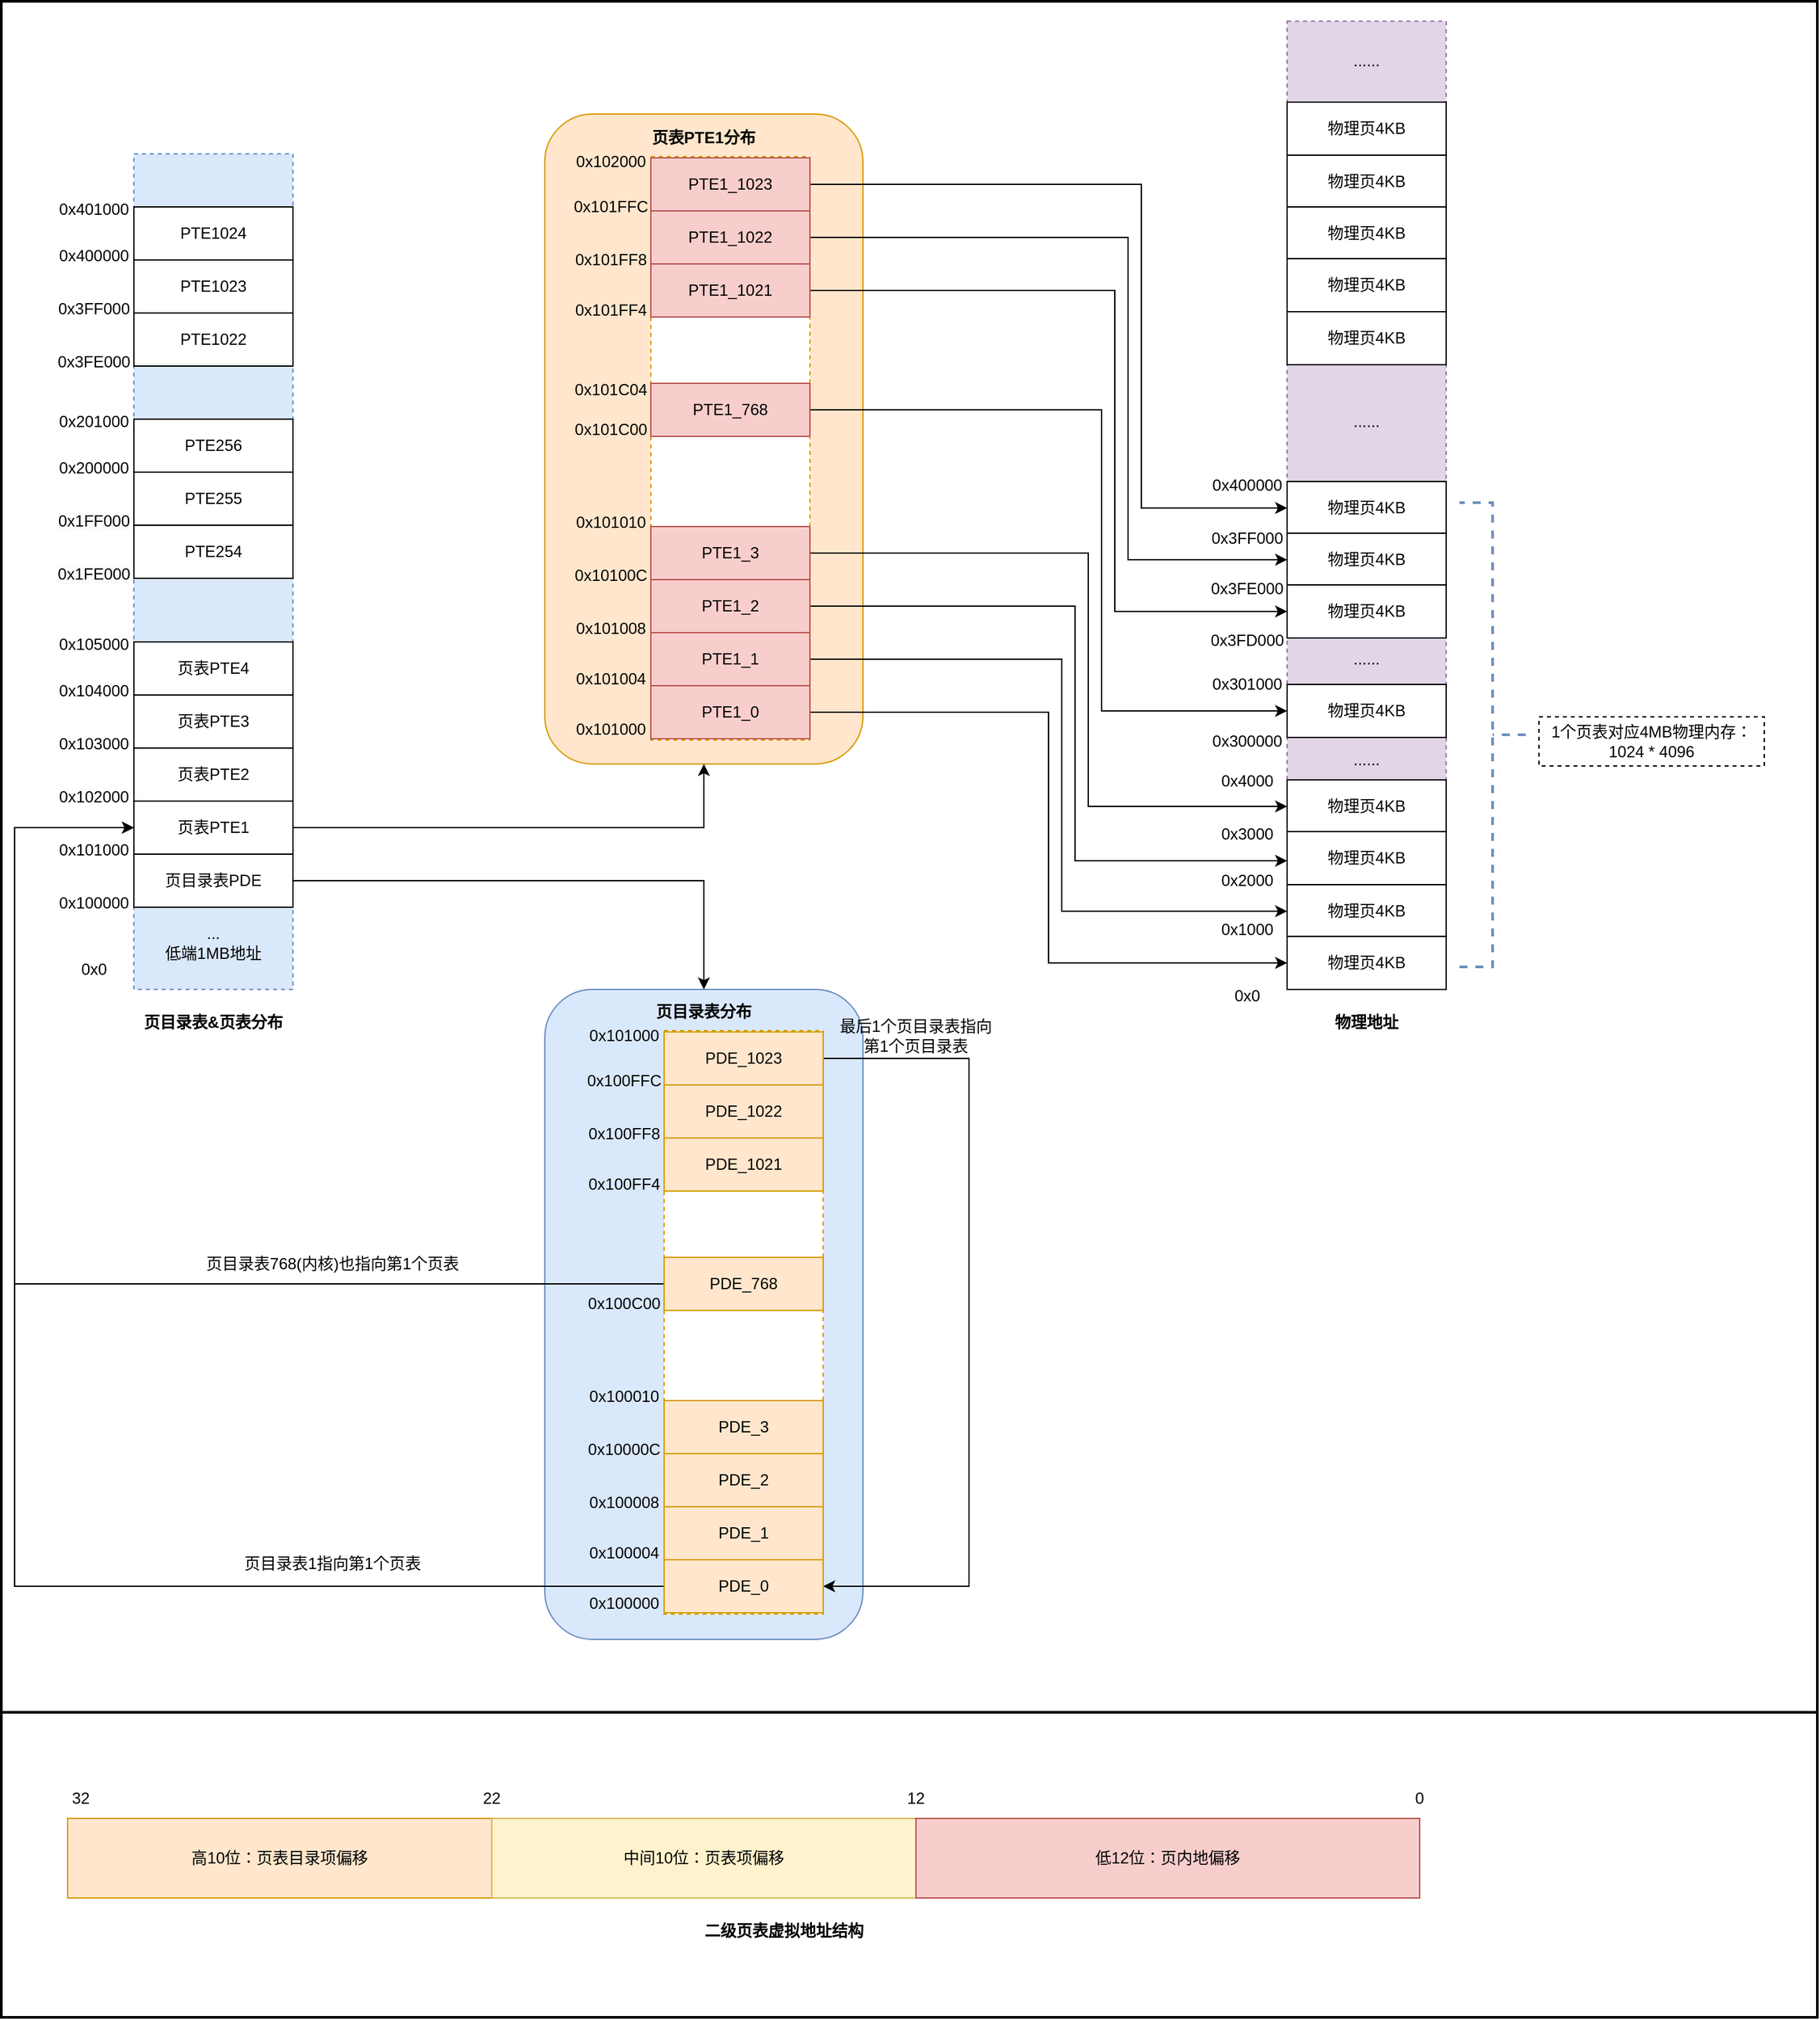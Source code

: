 <mxfile version="25.0.2" pages="2">
  <diagram name="Page-1" id="zX9tcpX-H5WC13ZyId3J">
    <mxGraphModel dx="3275" dy="1847" grid="1" gridSize="10" guides="1" tooltips="1" connect="1" arrows="1" fold="1" page="1" pageScale="1" pageWidth="850" pageHeight="1100" math="0" shadow="0">
      <root>
        <mxCell id="0" />
        <mxCell id="1" parent="0" />
        <mxCell id="wzZaUFR3dmNPErkXF3va-203" value="" style="rounded=0;whiteSpace=wrap;html=1;strokeWidth=2;" vertex="1" parent="1">
          <mxGeometry x="30" y="1300" width="1370" height="230" as="geometry" />
        </mxCell>
        <mxCell id="wzZaUFR3dmNPErkXF3va-202" value="" style="rounded=0;whiteSpace=wrap;html=1;strokeWidth=2;" vertex="1" parent="1">
          <mxGeometry x="30" y="10" width="1370" height="1290" as="geometry" />
        </mxCell>
        <mxCell id="wzZaUFR3dmNPErkXF3va-108" value="" style="rounded=1;whiteSpace=wrap;html=1;fillColor=#ffe6cc;strokeColor=#d79b00;" vertex="1" parent="1">
          <mxGeometry x="440.0" y="95" width="240" height="490" as="geometry" />
        </mxCell>
        <mxCell id="wzZaUFR3dmNPErkXF3va-106" value="" style="rounded=1;whiteSpace=wrap;html=1;fillColor=#dae8fc;strokeColor=#6c8ebf;" vertex="1" parent="1">
          <mxGeometry x="440.0" y="755" width="240" height="490" as="geometry" />
        </mxCell>
        <mxCell id="wzZaUFR3dmNPErkXF3va-78" value="" style="rounded=0;whiteSpace=wrap;html=1;dashed=1;fillColor=default;strokeColor=#d79b00;" vertex="1" parent="1">
          <mxGeometry x="530" y="786" width="120" height="440" as="geometry" />
        </mxCell>
        <mxCell id="wzZaUFR3dmNPErkXF3va-30" value="" style="rounded=0;whiteSpace=wrap;html=1;dashed=1;fillColor=#dae8fc;strokeColor=#6c8ebf;" vertex="1" parent="1">
          <mxGeometry x="130" y="125" width="120" height="630" as="geometry" />
        </mxCell>
        <mxCell id="wzZaUFR3dmNPErkXF3va-31" value="PTE1024" style="rounded=0;whiteSpace=wrap;html=1;shadow=0;" vertex="1" parent="1">
          <mxGeometry x="130" y="165" width="120" height="40" as="geometry" />
        </mxCell>
        <mxCell id="wzZaUFR3dmNPErkXF3va-33" value="PTE1023" style="rounded=0;whiteSpace=wrap;html=1;shadow=0;" vertex="1" parent="1">
          <mxGeometry x="130" y="205" width="120" height="40" as="geometry" />
        </mxCell>
        <mxCell id="wzZaUFR3dmNPErkXF3va-34" value="PTE1022" style="rounded=0;whiteSpace=wrap;html=1;shadow=0;" vertex="1" parent="1">
          <mxGeometry x="130" y="245" width="120" height="40" as="geometry" />
        </mxCell>
        <mxCell id="wzZaUFR3dmNPErkXF3va-36" value="PTE256" style="rounded=0;whiteSpace=wrap;html=1;shadow=0;" vertex="1" parent="1">
          <mxGeometry x="130" y="325" width="120" height="40" as="geometry" />
        </mxCell>
        <mxCell id="wzZaUFR3dmNPErkXF3va-37" value="PTE255" style="rounded=0;whiteSpace=wrap;html=1;shadow=0;" vertex="1" parent="1">
          <mxGeometry x="130" y="365" width="120" height="40" as="geometry" />
        </mxCell>
        <mxCell id="wzZaUFR3dmNPErkXF3va-38" value="PTE254" style="rounded=0;whiteSpace=wrap;html=1;shadow=0;" vertex="1" parent="1">
          <mxGeometry x="130" y="405" width="120" height="40" as="geometry" />
        </mxCell>
        <mxCell id="wzZaUFR3dmNPErkXF3va-39" value="页表PTE4" style="rounded=0;whiteSpace=wrap;html=1;shadow=0;" vertex="1" parent="1">
          <mxGeometry x="130" y="493" width="120" height="40" as="geometry" />
        </mxCell>
        <mxCell id="wzZaUFR3dmNPErkXF3va-40" value="页表PTE3" style="rounded=0;whiteSpace=wrap;html=1;shadow=0;" vertex="1" parent="1">
          <mxGeometry x="130" y="533" width="120" height="40" as="geometry" />
        </mxCell>
        <mxCell id="wzZaUFR3dmNPErkXF3va-41" value="页表PTE2" style="rounded=0;whiteSpace=wrap;html=1;shadow=0;" vertex="1" parent="1">
          <mxGeometry x="130" y="573" width="120" height="40" as="geometry" />
        </mxCell>
        <mxCell id="wzZaUFR3dmNPErkXF3va-110" style="edgeStyle=orthogonalEdgeStyle;rounded=0;orthogonalLoop=1;jettySize=auto;html=1;exitX=1;exitY=0.5;exitDx=0;exitDy=0;entryX=0.5;entryY=1;entryDx=0;entryDy=0;" edge="1" parent="1" source="wzZaUFR3dmNPErkXF3va-42" target="wzZaUFR3dmNPErkXF3va-108">
          <mxGeometry relative="1" as="geometry" />
        </mxCell>
        <mxCell id="wzZaUFR3dmNPErkXF3va-42" value="页表PTE1" style="rounded=0;whiteSpace=wrap;html=1;shadow=0;" vertex="1" parent="1">
          <mxGeometry x="130" y="613" width="120" height="40" as="geometry" />
        </mxCell>
        <mxCell id="wzZaUFR3dmNPErkXF3va-81" style="edgeStyle=orthogonalEdgeStyle;rounded=0;orthogonalLoop=1;jettySize=auto;html=1;exitX=1;exitY=0.5;exitDx=0;exitDy=0;" edge="1" parent="1" source="wzZaUFR3dmNPErkXF3va-43" target="wzZaUFR3dmNPErkXF3va-106">
          <mxGeometry relative="1" as="geometry" />
        </mxCell>
        <mxCell id="wzZaUFR3dmNPErkXF3va-43" value="页目录表PDE" style="rounded=0;whiteSpace=wrap;html=1;shadow=0;" vertex="1" parent="1">
          <mxGeometry x="130" y="653" width="120" height="40" as="geometry" />
        </mxCell>
        <mxCell id="wzZaUFR3dmNPErkXF3va-44" value="0x401000" style="text;html=1;align=center;verticalAlign=middle;whiteSpace=wrap;rounded=0;" vertex="1" parent="1">
          <mxGeometry x="70" y="152" width="60" height="30" as="geometry" />
        </mxCell>
        <mxCell id="wzZaUFR3dmNPErkXF3va-45" value="0x400000" style="text;html=1;align=center;verticalAlign=middle;whiteSpace=wrap;rounded=0;" vertex="1" parent="1">
          <mxGeometry x="70" y="187" width="60" height="30" as="geometry" />
        </mxCell>
        <mxCell id="wzZaUFR3dmNPErkXF3va-46" value="0x3FF000" style="text;html=1;align=center;verticalAlign=middle;whiteSpace=wrap;rounded=0;" vertex="1" parent="1">
          <mxGeometry x="70" y="227" width="60" height="30" as="geometry" />
        </mxCell>
        <mxCell id="wzZaUFR3dmNPErkXF3va-47" value="0x3FE000" style="text;html=1;align=center;verticalAlign=middle;whiteSpace=wrap;rounded=0;" vertex="1" parent="1">
          <mxGeometry x="70" y="267" width="60" height="30" as="geometry" />
        </mxCell>
        <mxCell id="wzZaUFR3dmNPErkXF3va-48" value="0x201000" style="text;html=1;align=center;verticalAlign=middle;whiteSpace=wrap;rounded=0;" vertex="1" parent="1">
          <mxGeometry x="70" y="312" width="60" height="30" as="geometry" />
        </mxCell>
        <mxCell id="wzZaUFR3dmNPErkXF3va-49" value="0x200000" style="text;html=1;align=center;verticalAlign=middle;whiteSpace=wrap;rounded=0;" vertex="1" parent="1">
          <mxGeometry x="70" y="347" width="60" height="30" as="geometry" />
        </mxCell>
        <mxCell id="wzZaUFR3dmNPErkXF3va-50" value="&lt;span style=&quot;color: rgb(0, 0, 0); font-family: Helvetica; font-size: 12px; font-style: normal; font-variant-ligatures: normal; font-variant-caps: normal; font-weight: 400; letter-spacing: normal; orphans: 2; text-align: center; text-indent: 0px; text-transform: none; widows: 2; word-spacing: 0px; -webkit-text-stroke-width: 0px; white-space: normal; background-color: rgb(251, 251, 251); text-decoration-thickness: initial; text-decoration-style: initial; text-decoration-color: initial; display: inline !important; float: none;&quot;&gt;0x1FF000&lt;/span&gt;" style="text;html=1;align=center;verticalAlign=middle;whiteSpace=wrap;rounded=0;" vertex="1" parent="1">
          <mxGeometry x="70" y="387" width="60" height="30" as="geometry" />
        </mxCell>
        <mxCell id="wzZaUFR3dmNPErkXF3va-52" value="0x101000" style="text;html=1;align=center;verticalAlign=middle;whiteSpace=wrap;rounded=0;" vertex="1" parent="1">
          <mxGeometry x="70" y="635" width="60" height="30" as="geometry" />
        </mxCell>
        <mxCell id="wzZaUFR3dmNPErkXF3va-54" value="0x104000" style="text;html=1;align=center;verticalAlign=middle;whiteSpace=wrap;rounded=0;" vertex="1" parent="1">
          <mxGeometry x="70" y="515" width="60" height="30" as="geometry" />
        </mxCell>
        <mxCell id="wzZaUFR3dmNPErkXF3va-55" value="0x103000" style="text;html=1;align=center;verticalAlign=middle;whiteSpace=wrap;rounded=0;" vertex="1" parent="1">
          <mxGeometry x="70" y="555" width="60" height="30" as="geometry" />
        </mxCell>
        <mxCell id="wzZaUFR3dmNPErkXF3va-56" value="0x102000" style="text;html=1;align=center;verticalAlign=middle;whiteSpace=wrap;rounded=0;" vertex="1" parent="1">
          <mxGeometry x="70" y="595" width="60" height="30" as="geometry" />
        </mxCell>
        <mxCell id="wzZaUFR3dmNPErkXF3va-57" value="0x100000" style="text;html=1;align=center;verticalAlign=middle;whiteSpace=wrap;rounded=0;" vertex="1" parent="1">
          <mxGeometry x="70" y="675" width="60" height="30" as="geometry" />
        </mxCell>
        <mxCell id="wzZaUFR3dmNPErkXF3va-58" value="&lt;div&gt;...&lt;/div&gt;低端1MB地址" style="text;html=1;align=center;verticalAlign=middle;whiteSpace=wrap;rounded=0;" vertex="1" parent="1">
          <mxGeometry x="140" y="705" width="100" height="30" as="geometry" />
        </mxCell>
        <mxCell id="wzZaUFR3dmNPErkXF3va-59" value="0x0" style="text;html=1;align=center;verticalAlign=middle;whiteSpace=wrap;rounded=0;" vertex="1" parent="1">
          <mxGeometry x="70" y="725" width="60" height="30" as="geometry" />
        </mxCell>
        <mxCell id="wzZaUFR3dmNPErkXF3va-61" value="PDE_1022" style="rounded=0;whiteSpace=wrap;html=1;shadow=0;fillColor=#ffe6cc;strokeColor=#d79b00;" vertex="1" parent="1">
          <mxGeometry x="530" y="827" width="120" height="40" as="geometry" />
        </mxCell>
        <mxCell id="wzZaUFR3dmNPErkXF3va-187" style="edgeStyle=orthogonalEdgeStyle;rounded=0;orthogonalLoop=1;jettySize=auto;html=1;entryX=1;entryY=0.5;entryDx=0;entryDy=0;" edge="1" parent="1" source="wzZaUFR3dmNPErkXF3va-62" target="wzZaUFR3dmNPErkXF3va-68">
          <mxGeometry relative="1" as="geometry">
            <Array as="points">
              <mxPoint x="760" y="807" />
              <mxPoint x="760" y="1205" />
            </Array>
          </mxGeometry>
        </mxCell>
        <mxCell id="wzZaUFR3dmNPErkXF3va-62" value="PDE_1023" style="rounded=0;whiteSpace=wrap;html=1;shadow=0;fillColor=#ffe6cc;strokeColor=#d79b00;" vertex="1" parent="1">
          <mxGeometry x="530" y="787" width="120" height="40" as="geometry" />
        </mxCell>
        <mxCell id="wzZaUFR3dmNPErkXF3va-63" value="PDE_1021" style="rounded=0;whiteSpace=wrap;html=1;shadow=0;fillColor=#ffe6cc;strokeColor=#d79b00;" vertex="1" parent="1">
          <mxGeometry x="530" y="867" width="120" height="40" as="geometry" />
        </mxCell>
        <mxCell id="wzZaUFR3dmNPErkXF3va-173" style="edgeStyle=orthogonalEdgeStyle;rounded=0;orthogonalLoop=1;jettySize=auto;html=1;entryX=0;entryY=0.5;entryDx=0;entryDy=0;" edge="1" parent="1" source="wzZaUFR3dmNPErkXF3va-64" target="wzZaUFR3dmNPErkXF3va-42">
          <mxGeometry relative="1" as="geometry">
            <mxPoint x="-10" y="635" as="targetPoint" />
            <Array as="points">
              <mxPoint x="40" y="977" />
              <mxPoint x="40" y="633" />
            </Array>
          </mxGeometry>
        </mxCell>
        <mxCell id="wzZaUFR3dmNPErkXF3va-64" value="PDE_768" style="rounded=0;whiteSpace=wrap;html=1;shadow=0;fillColor=#ffe6cc;strokeColor=#d79b00;" vertex="1" parent="1">
          <mxGeometry x="530" y="957" width="120" height="40" as="geometry" />
        </mxCell>
        <mxCell id="wzZaUFR3dmNPErkXF3va-65" value="PDE_3" style="rounded=0;whiteSpace=wrap;html=1;shadow=0;fillColor=#ffe6cc;strokeColor=#d79b00;" vertex="1" parent="1">
          <mxGeometry x="530" y="1065" width="120" height="40" as="geometry" />
        </mxCell>
        <mxCell id="wzZaUFR3dmNPErkXF3va-66" value="PDE_2" style="rounded=0;whiteSpace=wrap;html=1;shadow=0;fillColor=#ffe6cc;strokeColor=#d79b00;" vertex="1" parent="1">
          <mxGeometry x="530" y="1105" width="120" height="40" as="geometry" />
        </mxCell>
        <mxCell id="wzZaUFR3dmNPErkXF3va-67" value="PDE_1" style="rounded=0;whiteSpace=wrap;html=1;shadow=0;fillColor=#ffe6cc;strokeColor=#d79b00;" vertex="1" parent="1">
          <mxGeometry x="530" y="1145" width="120" height="40" as="geometry" />
        </mxCell>
        <mxCell id="wzZaUFR3dmNPErkXF3va-169" style="edgeStyle=orthogonalEdgeStyle;rounded=0;orthogonalLoop=1;jettySize=auto;html=1;entryX=0;entryY=0.5;entryDx=0;entryDy=0;" edge="1" parent="1" source="wzZaUFR3dmNPErkXF3va-68" target="wzZaUFR3dmNPErkXF3va-42">
          <mxGeometry relative="1" as="geometry">
            <Array as="points">
              <mxPoint x="40" y="1205" />
              <mxPoint x="40" y="633" />
            </Array>
          </mxGeometry>
        </mxCell>
        <mxCell id="wzZaUFR3dmNPErkXF3va-68" value="PDE_0" style="rounded=0;whiteSpace=wrap;html=1;shadow=0;fillColor=#ffe6cc;strokeColor=#d79b00;" vertex="1" parent="1">
          <mxGeometry x="530" y="1185" width="120" height="40" as="geometry" />
        </mxCell>
        <mxCell id="wzZaUFR3dmNPErkXF3va-69" value="0x100FF8" style="text;html=1;align=center;verticalAlign=middle;whiteSpace=wrap;rounded=0;" vertex="1" parent="1">
          <mxGeometry x="470.0" y="849" width="60" height="30" as="geometry" />
        </mxCell>
        <mxCell id="wzZaUFR3dmNPErkXF3va-70" value="0x100FF4" style="text;html=1;align=center;verticalAlign=middle;whiteSpace=wrap;rounded=0;" vertex="1" parent="1">
          <mxGeometry x="470.0" y="887" width="60" height="30" as="geometry" />
        </mxCell>
        <mxCell id="wzZaUFR3dmNPErkXF3va-71" value="0x100010" style="text;html=1;align=center;verticalAlign=middle;whiteSpace=wrap;rounded=0;" vertex="1" parent="1">
          <mxGeometry x="470.0" y="1047" width="60" height="30" as="geometry" />
        </mxCell>
        <mxCell id="wzZaUFR3dmNPErkXF3va-72" value="0x10000C" style="text;html=1;align=center;verticalAlign=middle;whiteSpace=wrap;rounded=0;" vertex="1" parent="1">
          <mxGeometry x="470.0" y="1087" width="60" height="30" as="geometry" />
        </mxCell>
        <mxCell id="wzZaUFR3dmNPErkXF3va-73" value="0x100008" style="text;html=1;align=center;verticalAlign=middle;whiteSpace=wrap;rounded=0;" vertex="1" parent="1">
          <mxGeometry x="470.0" y="1127" width="60" height="30" as="geometry" />
        </mxCell>
        <mxCell id="wzZaUFR3dmNPErkXF3va-74" value="0x100004" style="text;html=1;align=center;verticalAlign=middle;whiteSpace=wrap;rounded=0;" vertex="1" parent="1">
          <mxGeometry x="470.0" y="1165" width="60" height="30" as="geometry" />
        </mxCell>
        <mxCell id="wzZaUFR3dmNPErkXF3va-75" value="0x100000" style="text;html=1;align=center;verticalAlign=middle;whiteSpace=wrap;rounded=0;" vertex="1" parent="1">
          <mxGeometry x="470.0" y="1203" width="60" height="30" as="geometry" />
        </mxCell>
        <mxCell id="wzZaUFR3dmNPErkXF3va-76" value="0x100FFC" style="text;html=1;align=center;verticalAlign=middle;whiteSpace=wrap;rounded=0;" vertex="1" parent="1">
          <mxGeometry x="470.0" y="809" width="60" height="30" as="geometry" />
        </mxCell>
        <mxCell id="wzZaUFR3dmNPErkXF3va-79" value="0x100C00" style="text;html=1;align=center;verticalAlign=middle;whiteSpace=wrap;rounded=0;" vertex="1" parent="1">
          <mxGeometry x="470.0" y="977" width="60" height="30" as="geometry" />
        </mxCell>
        <mxCell id="wzZaUFR3dmNPErkXF3va-80" value="0x101000" style="text;html=1;align=center;verticalAlign=middle;whiteSpace=wrap;rounded=0;" vertex="1" parent="1">
          <mxGeometry x="470.0" y="775" width="60" height="30" as="geometry" />
        </mxCell>
        <mxCell id="wzZaUFR3dmNPErkXF3va-82" value="0x105000" style="text;html=1;align=center;verticalAlign=middle;whiteSpace=wrap;rounded=0;" vertex="1" parent="1">
          <mxGeometry x="70" y="480" width="60" height="30" as="geometry" />
        </mxCell>
        <mxCell id="wzZaUFR3dmNPErkXF3va-84" value="&lt;span style=&quot;color: rgb(0, 0, 0); font-family: Helvetica; font-size: 12px; font-style: normal; font-variant-ligatures: normal; font-variant-caps: normal; font-weight: 400; letter-spacing: normal; orphans: 2; text-align: center; text-indent: 0px; text-transform: none; widows: 2; word-spacing: 0px; -webkit-text-stroke-width: 0px; white-space: normal; background-color: rgb(251, 251, 251); text-decoration-thickness: initial; text-decoration-style: initial; text-decoration-color: initial; display: inline !important; float: none;&quot;&gt;0x1FE000&lt;/span&gt;" style="text;html=1;align=center;verticalAlign=middle;whiteSpace=wrap;rounded=0;" vertex="1" parent="1">
          <mxGeometry x="70" y="427" width="60" height="30" as="geometry" />
        </mxCell>
        <mxCell id="wzZaUFR3dmNPErkXF3va-85" value="&lt;b&gt;页目录表&amp;amp;页表分布&lt;/b&gt;" style="text;html=1;align=center;verticalAlign=middle;whiteSpace=wrap;rounded=0;" vertex="1" parent="1">
          <mxGeometry x="135" y="765" width="110" height="30" as="geometry" />
        </mxCell>
        <mxCell id="wzZaUFR3dmNPErkXF3va-86" value="" style="rounded=0;whiteSpace=wrap;html=1;dashed=1;fillColor=default;strokeColor=#d79b00;" vertex="1" parent="1">
          <mxGeometry x="520" y="127" width="120" height="440" as="geometry" />
        </mxCell>
        <mxCell id="wzZaUFR3dmNPErkXF3va-183" style="edgeStyle=orthogonalEdgeStyle;rounded=0;orthogonalLoop=1;jettySize=auto;html=1;entryX=0;entryY=0.5;entryDx=0;entryDy=0;" edge="1" parent="1" source="wzZaUFR3dmNPErkXF3va-87" target="wzZaUFR3dmNPErkXF3va-147">
          <mxGeometry relative="1" as="geometry">
            <Array as="points">
              <mxPoint x="880" y="188" />
              <mxPoint x="880" y="431" />
            </Array>
          </mxGeometry>
        </mxCell>
        <mxCell id="wzZaUFR3dmNPErkXF3va-87" value="PTE1_1022" style="rounded=0;whiteSpace=wrap;html=1;shadow=0;fillColor=#f8cecc;strokeColor=#b85450;" vertex="1" parent="1">
          <mxGeometry x="520" y="168" width="120" height="40" as="geometry" />
        </mxCell>
        <mxCell id="wzZaUFR3dmNPErkXF3va-184" style="edgeStyle=orthogonalEdgeStyle;rounded=0;orthogonalLoop=1;jettySize=auto;html=1;entryX=0;entryY=0.5;entryDx=0;entryDy=0;" edge="1" parent="1" source="wzZaUFR3dmNPErkXF3va-88" target="wzZaUFR3dmNPErkXF3va-146">
          <mxGeometry relative="1" as="geometry">
            <Array as="points">
              <mxPoint x="890" y="148" />
              <mxPoint x="890" y="392" />
            </Array>
          </mxGeometry>
        </mxCell>
        <mxCell id="wzZaUFR3dmNPErkXF3va-88" value="PTE1_1023" style="rounded=0;whiteSpace=wrap;html=1;shadow=0;fillColor=#f8cecc;strokeColor=#b85450;" vertex="1" parent="1">
          <mxGeometry x="520" y="128" width="120" height="40" as="geometry" />
        </mxCell>
        <mxCell id="wzZaUFR3dmNPErkXF3va-182" style="edgeStyle=orthogonalEdgeStyle;rounded=0;orthogonalLoop=1;jettySize=auto;html=1;entryX=0;entryY=0.5;entryDx=0;entryDy=0;" edge="1" parent="1" source="wzZaUFR3dmNPErkXF3va-89" target="wzZaUFR3dmNPErkXF3va-148">
          <mxGeometry relative="1" as="geometry">
            <Array as="points">
              <mxPoint x="870" y="228" />
              <mxPoint x="870" y="470" />
            </Array>
          </mxGeometry>
        </mxCell>
        <mxCell id="wzZaUFR3dmNPErkXF3va-89" value="PTE1_1021" style="rounded=0;whiteSpace=wrap;html=1;shadow=0;fillColor=#f8cecc;strokeColor=#b85450;" vertex="1" parent="1">
          <mxGeometry x="520" y="208" width="120" height="40" as="geometry" />
        </mxCell>
        <mxCell id="wzZaUFR3dmNPErkXF3va-176" style="edgeStyle=orthogonalEdgeStyle;rounded=0;orthogonalLoop=1;jettySize=auto;html=1;entryX=0;entryY=0.5;entryDx=0;entryDy=0;" edge="1" parent="1" source="wzZaUFR3dmNPErkXF3va-90" target="wzZaUFR3dmNPErkXF3va-149">
          <mxGeometry relative="1" as="geometry">
            <Array as="points">
              <mxPoint x="860" y="318" />
              <mxPoint x="860" y="545" />
            </Array>
          </mxGeometry>
        </mxCell>
        <mxCell id="wzZaUFR3dmNPErkXF3va-90" value="PTE1_768" style="rounded=0;whiteSpace=wrap;html=1;shadow=0;fillColor=#f8cecc;strokeColor=#b85450;" vertex="1" parent="1">
          <mxGeometry x="520" y="298" width="120" height="40" as="geometry" />
        </mxCell>
        <mxCell id="wzZaUFR3dmNPErkXF3va-168" style="edgeStyle=orthogonalEdgeStyle;rounded=0;orthogonalLoop=1;jettySize=auto;html=1;entryX=0;entryY=0.5;entryDx=0;entryDy=0;" edge="1" parent="1" source="wzZaUFR3dmNPErkXF3va-91" target="wzZaUFR3dmNPErkXF3va-150">
          <mxGeometry relative="1" as="geometry">
            <Array as="points">
              <mxPoint x="850" y="426" />
              <mxPoint x="850" y="617" />
            </Array>
          </mxGeometry>
        </mxCell>
        <mxCell id="wzZaUFR3dmNPErkXF3va-91" value="PTE1_3" style="rounded=0;whiteSpace=wrap;html=1;shadow=0;fillColor=#f8cecc;strokeColor=#b85450;" vertex="1" parent="1">
          <mxGeometry x="520" y="406" width="120" height="40" as="geometry" />
        </mxCell>
        <mxCell id="wzZaUFR3dmNPErkXF3va-166" style="edgeStyle=orthogonalEdgeStyle;rounded=0;orthogonalLoop=1;jettySize=auto;html=1;exitX=1;exitY=0.5;exitDx=0;exitDy=0;entryX=1;entryY=0;entryDx=0;entryDy=0;" edge="1" parent="1" source="wzZaUFR3dmNPErkXF3va-92" target="wzZaUFR3dmNPErkXF3va-155">
          <mxGeometry relative="1" as="geometry">
            <Array as="points">
              <mxPoint x="840" y="466" />
              <mxPoint x="840" y="658" />
            </Array>
          </mxGeometry>
        </mxCell>
        <mxCell id="wzZaUFR3dmNPErkXF3va-92" value="PTE1_2" style="rounded=0;whiteSpace=wrap;html=1;shadow=0;fillColor=#f8cecc;strokeColor=#b85450;" vertex="1" parent="1">
          <mxGeometry x="520" y="446" width="120" height="40" as="geometry" />
        </mxCell>
        <mxCell id="wzZaUFR3dmNPErkXF3va-165" style="edgeStyle=orthogonalEdgeStyle;rounded=0;orthogonalLoop=1;jettySize=auto;html=1;exitX=1;exitY=0.5;exitDx=0;exitDy=0;entryX=0;entryY=0.5;entryDx=0;entryDy=0;" edge="1" parent="1" source="wzZaUFR3dmNPErkXF3va-93" target="wzZaUFR3dmNPErkXF3va-152">
          <mxGeometry relative="1" as="geometry">
            <Array as="points">
              <mxPoint x="830" y="506" />
              <mxPoint x="830" y="696" />
            </Array>
          </mxGeometry>
        </mxCell>
        <mxCell id="wzZaUFR3dmNPErkXF3va-93" value="PTE1_1" style="rounded=0;whiteSpace=wrap;html=1;shadow=0;fillColor=#f8cecc;strokeColor=#b85450;" vertex="1" parent="1">
          <mxGeometry x="520" y="486" width="120" height="40" as="geometry" />
        </mxCell>
        <mxCell id="wzZaUFR3dmNPErkXF3va-164" style="edgeStyle=orthogonalEdgeStyle;rounded=0;orthogonalLoop=1;jettySize=auto;html=1;entryX=0;entryY=0.5;entryDx=0;entryDy=0;" edge="1" parent="1" source="wzZaUFR3dmNPErkXF3va-94" target="wzZaUFR3dmNPErkXF3va-153">
          <mxGeometry relative="1" as="geometry" />
        </mxCell>
        <mxCell id="wzZaUFR3dmNPErkXF3va-94" value="PTE1_0" style="rounded=0;whiteSpace=wrap;html=1;shadow=0;fillColor=#f8cecc;strokeColor=#b85450;" vertex="1" parent="1">
          <mxGeometry x="520" y="526" width="120" height="40" as="geometry" />
        </mxCell>
        <mxCell id="wzZaUFR3dmNPErkXF3va-95" value="0x101FF8" style="text;html=1;align=center;verticalAlign=middle;whiteSpace=wrap;rounded=0;" vertex="1" parent="1">
          <mxGeometry x="460.0" y="190" width="60" height="30" as="geometry" />
        </mxCell>
        <mxCell id="wzZaUFR3dmNPErkXF3va-96" value="0x101FF4" style="text;html=1;align=center;verticalAlign=middle;whiteSpace=wrap;rounded=0;" vertex="1" parent="1">
          <mxGeometry x="460.0" y="228" width="60" height="30" as="geometry" />
        </mxCell>
        <mxCell id="wzZaUFR3dmNPErkXF3va-97" value="0x101010" style="text;html=1;align=center;verticalAlign=middle;whiteSpace=wrap;rounded=0;" vertex="1" parent="1">
          <mxGeometry x="460.0" y="388" width="60" height="30" as="geometry" />
        </mxCell>
        <mxCell id="wzZaUFR3dmNPErkXF3va-98" value="0x10100C" style="text;html=1;align=center;verticalAlign=middle;whiteSpace=wrap;rounded=0;" vertex="1" parent="1">
          <mxGeometry x="460.0" y="428" width="60" height="30" as="geometry" />
        </mxCell>
        <mxCell id="wzZaUFR3dmNPErkXF3va-99" value="0x101008" style="text;html=1;align=center;verticalAlign=middle;whiteSpace=wrap;rounded=0;" vertex="1" parent="1">
          <mxGeometry x="460.0" y="468" width="60" height="30" as="geometry" />
        </mxCell>
        <mxCell id="wzZaUFR3dmNPErkXF3va-100" value="0x101004" style="text;html=1;align=center;verticalAlign=middle;whiteSpace=wrap;rounded=0;" vertex="1" parent="1">
          <mxGeometry x="460.0" y="506" width="60" height="30" as="geometry" />
        </mxCell>
        <mxCell id="wzZaUFR3dmNPErkXF3va-101" value="0x101000" style="text;html=1;align=center;verticalAlign=middle;whiteSpace=wrap;rounded=0;" vertex="1" parent="1">
          <mxGeometry x="460.0" y="544" width="60" height="30" as="geometry" />
        </mxCell>
        <mxCell id="wzZaUFR3dmNPErkXF3va-102" value="0x101FFC" style="text;html=1;align=center;verticalAlign=middle;whiteSpace=wrap;rounded=0;" vertex="1" parent="1">
          <mxGeometry x="460.0" y="150" width="60" height="30" as="geometry" />
        </mxCell>
        <mxCell id="wzZaUFR3dmNPErkXF3va-103" value="0x101C00" style="text;html=1;align=center;verticalAlign=middle;whiteSpace=wrap;rounded=0;" vertex="1" parent="1">
          <mxGeometry x="460.0" y="318" width="60" height="30" as="geometry" />
        </mxCell>
        <mxCell id="wzZaUFR3dmNPErkXF3va-104" value="0x102000" style="text;html=1;align=center;verticalAlign=middle;whiteSpace=wrap;rounded=0;" vertex="1" parent="1">
          <mxGeometry x="460.0" y="116" width="60" height="30" as="geometry" />
        </mxCell>
        <mxCell id="wzZaUFR3dmNPErkXF3va-107" value="&lt;b&gt;页目录表分布&lt;/b&gt;" style="text;html=1;align=center;verticalAlign=middle;whiteSpace=wrap;rounded=0;" vertex="1" parent="1">
          <mxGeometry x="510.0" y="757" width="100" height="30" as="geometry" />
        </mxCell>
        <mxCell id="wzZaUFR3dmNPErkXF3va-109" value="&lt;b&gt;页表PTE1分布&lt;/b&gt;" style="text;html=1;align=center;verticalAlign=middle;whiteSpace=wrap;rounded=0;" vertex="1" parent="1">
          <mxGeometry x="510.0" y="98" width="100" height="30" as="geometry" />
        </mxCell>
        <mxCell id="wzZaUFR3dmNPErkXF3va-111" value="" style="rounded=0;whiteSpace=wrap;html=1;dashed=1;fillColor=#e1d5e7;strokeColor=#9673a6;" vertex="1" parent="1">
          <mxGeometry x="1000" y="25" width="120" height="730" as="geometry" />
        </mxCell>
        <mxCell id="wzZaUFR3dmNPErkXF3va-122" value="物理页4KB" style="rounded=0;whiteSpace=wrap;html=1;shadow=0;" vertex="1" parent="1">
          <mxGeometry x="1000" y="86" width="120" height="40" as="geometry" />
        </mxCell>
        <mxCell id="wzZaUFR3dmNPErkXF3va-136" value="0x0" style="text;html=1;align=center;verticalAlign=middle;whiteSpace=wrap;rounded=0;" vertex="1" parent="1">
          <mxGeometry x="940" y="745" width="60" height="30" as="geometry" />
        </mxCell>
        <mxCell id="wzZaUFR3dmNPErkXF3va-139" value="&lt;b&gt;物理地址&lt;/b&gt;" style="text;html=1;align=center;verticalAlign=middle;whiteSpace=wrap;rounded=0;" vertex="1" parent="1">
          <mxGeometry x="1005" y="765" width="110" height="30" as="geometry" />
        </mxCell>
        <mxCell id="wzZaUFR3dmNPErkXF3va-141" value="物理页4KB" style="rounded=0;whiteSpace=wrap;html=1;shadow=0;" vertex="1" parent="1">
          <mxGeometry x="1000" y="126" width="120" height="40" as="geometry" />
        </mxCell>
        <mxCell id="wzZaUFR3dmNPErkXF3va-142" value="物理页4KB" style="rounded=0;whiteSpace=wrap;html=1;shadow=0;" vertex="1" parent="1">
          <mxGeometry x="1000" y="165" width="120" height="40" as="geometry" />
        </mxCell>
        <mxCell id="wzZaUFR3dmNPErkXF3va-143" value="物理页4KB" style="rounded=0;whiteSpace=wrap;html=1;shadow=0;" vertex="1" parent="1">
          <mxGeometry x="1000" y="204" width="120" height="40" as="geometry" />
        </mxCell>
        <mxCell id="wzZaUFR3dmNPErkXF3va-144" value="物理页4KB" style="rounded=0;whiteSpace=wrap;html=1;shadow=0;" vertex="1" parent="1">
          <mxGeometry x="1000" y="244" width="120" height="40" as="geometry" />
        </mxCell>
        <mxCell id="wzZaUFR3dmNPErkXF3va-146" value="物理页4KB" style="rounded=0;whiteSpace=wrap;html=1;shadow=0;" vertex="1" parent="1">
          <mxGeometry x="1000" y="372" width="120" height="40" as="geometry" />
        </mxCell>
        <mxCell id="wzZaUFR3dmNPErkXF3va-147" value="物理页4KB" style="rounded=0;whiteSpace=wrap;html=1;shadow=0;" vertex="1" parent="1">
          <mxGeometry x="1000" y="411" width="120" height="40" as="geometry" />
        </mxCell>
        <mxCell id="wzZaUFR3dmNPErkXF3va-148" value="物理页4KB" style="rounded=0;whiteSpace=wrap;html=1;shadow=0;" vertex="1" parent="1">
          <mxGeometry x="1000" y="450" width="120" height="40" as="geometry" />
        </mxCell>
        <mxCell id="wzZaUFR3dmNPErkXF3va-149" value="物理页4KB" style="rounded=0;whiteSpace=wrap;html=1;shadow=0;" vertex="1" parent="1">
          <mxGeometry x="1000" y="525" width="120" height="40" as="geometry" />
        </mxCell>
        <mxCell id="wzZaUFR3dmNPErkXF3va-150" value="物理页4KB" style="rounded=0;whiteSpace=wrap;html=1;shadow=0;" vertex="1" parent="1">
          <mxGeometry x="1000" y="597" width="120" height="40" as="geometry" />
        </mxCell>
        <mxCell id="wzZaUFR3dmNPErkXF3va-151" value="物理页4KB" style="rounded=0;whiteSpace=wrap;html=1;shadow=0;" vertex="1" parent="1">
          <mxGeometry x="1000" y="636" width="120" height="40" as="geometry" />
        </mxCell>
        <mxCell id="wzZaUFR3dmNPErkXF3va-152" value="物理页4KB" style="rounded=0;whiteSpace=wrap;html=1;shadow=0;" vertex="1" parent="1">
          <mxGeometry x="1000" y="676" width="120" height="40" as="geometry" />
        </mxCell>
        <mxCell id="wzZaUFR3dmNPErkXF3va-153" value="物理页4KB" style="rounded=0;whiteSpace=wrap;html=1;shadow=0;" vertex="1" parent="1">
          <mxGeometry x="1000" y="715" width="120" height="40" as="geometry" />
        </mxCell>
        <mxCell id="wzZaUFR3dmNPErkXF3va-154" value="0x1000" style="text;html=1;align=center;verticalAlign=middle;whiteSpace=wrap;rounded=0;" vertex="1" parent="1">
          <mxGeometry x="940" y="695" width="60" height="30" as="geometry" />
        </mxCell>
        <mxCell id="wzZaUFR3dmNPErkXF3va-155" value="0x2000" style="text;html=1;align=center;verticalAlign=middle;whiteSpace=wrap;rounded=0;" vertex="1" parent="1">
          <mxGeometry x="940" y="658" width="60" height="30" as="geometry" />
        </mxCell>
        <mxCell id="wzZaUFR3dmNPErkXF3va-157" value="0x3000" style="text;html=1;align=center;verticalAlign=middle;whiteSpace=wrap;rounded=0;" vertex="1" parent="1">
          <mxGeometry x="940" y="623" width="60" height="30" as="geometry" />
        </mxCell>
        <mxCell id="wzZaUFR3dmNPErkXF3va-158" value="0x4000" style="text;html=1;align=center;verticalAlign=middle;whiteSpace=wrap;rounded=0;" vertex="1" parent="1">
          <mxGeometry x="940" y="583" width="60" height="30" as="geometry" />
        </mxCell>
        <mxCell id="wzZaUFR3dmNPErkXF3va-159" value="0x3FD000" style="text;html=1;align=center;verticalAlign=middle;whiteSpace=wrap;rounded=0;" vertex="1" parent="1">
          <mxGeometry x="940" y="477" width="60" height="30" as="geometry" />
        </mxCell>
        <mxCell id="wzZaUFR3dmNPErkXF3va-160" value="0x3FE000" style="text;html=1;align=center;verticalAlign=middle;whiteSpace=wrap;rounded=0;" vertex="1" parent="1">
          <mxGeometry x="940" y="438" width="60" height="30" as="geometry" />
        </mxCell>
        <mxCell id="wzZaUFR3dmNPErkXF3va-161" value="0x3FF000" style="text;html=1;align=center;verticalAlign=middle;whiteSpace=wrap;rounded=0;" vertex="1" parent="1">
          <mxGeometry x="940" y="400" width="60" height="30" as="geometry" />
        </mxCell>
        <mxCell id="wzZaUFR3dmNPErkXF3va-162" value="0x400000" style="text;html=1;align=center;verticalAlign=middle;whiteSpace=wrap;rounded=0;" vertex="1" parent="1">
          <mxGeometry x="940" y="360" width="60" height="30" as="geometry" />
        </mxCell>
        <mxCell id="wzZaUFR3dmNPErkXF3va-170" value="页目录表1指向第1个页表" style="text;html=1;align=center;verticalAlign=middle;whiteSpace=wrap;rounded=0;" vertex="1" parent="1">
          <mxGeometry x="160" y="1173" width="240" height="30" as="geometry" />
        </mxCell>
        <mxCell id="wzZaUFR3dmNPErkXF3va-174" value="页目录表768(内核)也指向第1个页表" style="text;html=1;align=center;verticalAlign=middle;whiteSpace=wrap;rounded=0;" vertex="1" parent="1">
          <mxGeometry x="160" y="947" width="240" height="30" as="geometry" />
        </mxCell>
        <mxCell id="wzZaUFR3dmNPErkXF3va-175" value="0x101C04" style="text;html=1;align=center;verticalAlign=middle;whiteSpace=wrap;rounded=0;" vertex="1" parent="1">
          <mxGeometry x="460.0" y="288" width="60" height="30" as="geometry" />
        </mxCell>
        <mxCell id="wzZaUFR3dmNPErkXF3va-177" value="0x300000" style="text;html=1;align=center;verticalAlign=middle;whiteSpace=wrap;rounded=0;" vertex="1" parent="1">
          <mxGeometry x="940" y="553" width="60" height="30" as="geometry" />
        </mxCell>
        <mxCell id="wzZaUFR3dmNPErkXF3va-178" value="0x301000" style="text;html=1;align=center;verticalAlign=middle;whiteSpace=wrap;rounded=0;" vertex="1" parent="1">
          <mxGeometry x="940" y="510" width="60" height="30" as="geometry" />
        </mxCell>
        <mxCell id="wzZaUFR3dmNPErkXF3va-179" value="......" style="text;html=1;align=center;verticalAlign=middle;whiteSpace=wrap;rounded=0;" vertex="1" parent="1">
          <mxGeometry x="1030" y="491" width="60" height="30" as="geometry" />
        </mxCell>
        <mxCell id="wzZaUFR3dmNPErkXF3va-180" value="......" style="text;html=1;align=center;verticalAlign=middle;whiteSpace=wrap;rounded=0;" vertex="1" parent="1">
          <mxGeometry x="1030" y="567" width="60" height="30" as="geometry" />
        </mxCell>
        <mxCell id="wzZaUFR3dmNPErkXF3va-185" value="" style="strokeWidth=2;html=1;shape=mxgraph.flowchart.annotation_2;align=left;labelPosition=right;pointerEvents=1;rotation=-180;dashed=1;fillColor=#dae8fc;strokeColor=#6c8ebf;" vertex="1" parent="1">
          <mxGeometry x="1130" y="388" width="50" height="350" as="geometry" />
        </mxCell>
        <mxCell id="wzZaUFR3dmNPErkXF3va-186" value="1个页表对应4MB物理内存：&lt;div&gt;1024 * 4096&lt;/div&gt;" style="text;html=1;align=center;verticalAlign=middle;whiteSpace=wrap;rounded=0;strokeColor=default;dashed=1;" vertex="1" parent="1">
          <mxGeometry x="1190" y="549.5" width="170" height="37" as="geometry" />
        </mxCell>
        <mxCell id="wzZaUFR3dmNPErkXF3va-190" value="最后1个页目录表指向第1个页目录表" style="text;html=1;align=center;verticalAlign=middle;whiteSpace=wrap;rounded=0;" vertex="1" parent="1">
          <mxGeometry x="660" y="775" width="120" height="30" as="geometry" />
        </mxCell>
        <mxCell id="wzZaUFR3dmNPErkXF3va-192" value="高10位：页表目录项偏移" style="rounded=0;whiteSpace=wrap;html=1;fillColor=#ffe6cc;strokeColor=#d79b00;" vertex="1" parent="1">
          <mxGeometry x="80" y="1380" width="320" height="60" as="geometry" />
        </mxCell>
        <mxCell id="wzZaUFR3dmNPErkXF3va-193" value="中间10位：页表项偏移" style="rounded=0;whiteSpace=wrap;html=1;fillColor=#fff2cc;strokeColor=#d6b656;" vertex="1" parent="1">
          <mxGeometry x="400" y="1380" width="320" height="60" as="geometry" />
        </mxCell>
        <mxCell id="wzZaUFR3dmNPErkXF3va-194" value="低12位：页内地偏移" style="rounded=0;whiteSpace=wrap;html=1;fillColor=#f8cecc;strokeColor=#b85450;" vertex="1" parent="1">
          <mxGeometry x="720" y="1380" width="380" height="60" as="geometry" />
        </mxCell>
        <mxCell id="wzZaUFR3dmNPErkXF3va-195" value="0" style="text;html=1;align=center;verticalAlign=middle;whiteSpace=wrap;rounded=0;" vertex="1" parent="1">
          <mxGeometry x="1070" y="1350" width="60" height="30" as="geometry" />
        </mxCell>
        <mxCell id="wzZaUFR3dmNPErkXF3va-196" value="12" style="text;html=1;align=center;verticalAlign=middle;whiteSpace=wrap;rounded=0;" vertex="1" parent="1">
          <mxGeometry x="690" y="1350" width="60" height="30" as="geometry" />
        </mxCell>
        <mxCell id="wzZaUFR3dmNPErkXF3va-197" value="22" style="text;html=1;align=center;verticalAlign=middle;whiteSpace=wrap;rounded=0;" vertex="1" parent="1">
          <mxGeometry x="370" y="1350" width="60" height="30" as="geometry" />
        </mxCell>
        <mxCell id="wzZaUFR3dmNPErkXF3va-200" value="32" style="text;html=1;align=center;verticalAlign=middle;whiteSpace=wrap;rounded=0;" vertex="1" parent="1">
          <mxGeometry x="60" y="1350" width="60" height="30" as="geometry" />
        </mxCell>
        <mxCell id="wzZaUFR3dmNPErkXF3va-201" value="&lt;b&gt;二级页表虚拟地址结构&lt;/b&gt;" style="text;html=1;align=center;verticalAlign=middle;whiteSpace=wrap;rounded=0;" vertex="1" parent="1">
          <mxGeometry x="547.5" y="1450" width="145" height="30" as="geometry" />
        </mxCell>
        <mxCell id="wzZaUFR3dmNPErkXF3va-204" value="......" style="text;html=1;align=center;verticalAlign=middle;whiteSpace=wrap;rounded=0;" vertex="1" parent="1">
          <mxGeometry x="1030" y="312" width="60" height="30" as="geometry" />
        </mxCell>
        <mxCell id="wzZaUFR3dmNPErkXF3va-205" value="......" style="text;html=1;align=center;verticalAlign=middle;whiteSpace=wrap;rounded=0;" vertex="1" parent="1">
          <mxGeometry x="1030" y="40" width="60" height="30" as="geometry" />
        </mxCell>
      </root>
    </mxGraphModel>
  </diagram>
  <diagram id="txjt9_PsahFR83dj-2Yl" name="内存管理系统">
    <mxGraphModel dx="2573" dy="2551" grid="1" gridSize="10" guides="1" tooltips="1" connect="1" arrows="1" fold="1" page="1" pageScale="1" pageWidth="850" pageHeight="1100" math="0" shadow="0">
      <root>
        <mxCell id="0" />
        <mxCell id="1" parent="0" />
        <mxCell id="PogR5LtQocQtbB5un7fH-122" value="" style="rounded=0;whiteSpace=wrap;html=1;strokeWidth=2;fillColor=#fff2cc;strokeColor=#d6b656;opacity=50;" vertex="1" parent="1">
          <mxGeometry x="30" y="-190" width="1370" height="200" as="geometry" />
        </mxCell>
        <mxCell id="PogR5LtQocQtbB5un7fH-1" value="" style="rounded=0;whiteSpace=wrap;html=1;strokeWidth=2;fillColor=#ffe6cc;strokeColor=#d79b00;opacity=50;" vertex="1" parent="1">
          <mxGeometry x="30" y="10" width="1370" height="1290" as="geometry" />
        </mxCell>
        <mxCell id="PogR5LtQocQtbB5un7fH-86" value="" style="rounded=0;whiteSpace=wrap;html=1;dashed=1;fillColor=#e1d5e7;strokeColor=#9673a6;" vertex="1" parent="1">
          <mxGeometry x="370" y="140" width="120" height="980" as="geometry" />
        </mxCell>
        <mxCell id="PogR5LtQocQtbB5un7fH-87" value="物理页4KB" style="rounded=0;whiteSpace=wrap;html=1;shadow=0;" vertex="1" parent="1">
          <mxGeometry x="370" y="451" width="120" height="40" as="geometry" />
        </mxCell>
        <mxCell id="PogR5LtQocQtbB5un7fH-89" value="&lt;b&gt;物理地址&lt;/b&gt;" style="text;html=1;align=center;verticalAlign=middle;whiteSpace=wrap;rounded=0;" vertex="1" parent="1">
          <mxGeometry x="375" y="1130" width="110" height="30" as="geometry" />
        </mxCell>
        <mxCell id="PogR5LtQocQtbB5un7fH-90" value="物理页4KB" style="rounded=0;whiteSpace=wrap;html=1;shadow=0;" vertex="1" parent="1">
          <mxGeometry x="370" y="491" width="120" height="40" as="geometry" />
        </mxCell>
        <mxCell id="PogR5LtQocQtbB5un7fH-91" value="物理页4KB" style="rounded=0;whiteSpace=wrap;html=1;shadow=0;" vertex="1" parent="1">
          <mxGeometry x="370" y="530" width="120" height="40" as="geometry" />
        </mxCell>
        <mxCell id="PogR5LtQocQtbB5un7fH-92" value="物理页4KB" style="rounded=0;whiteSpace=wrap;html=1;shadow=0;" vertex="1" parent="1">
          <mxGeometry x="370" y="569" width="120" height="40" as="geometry" />
        </mxCell>
        <mxCell id="PogR5LtQocQtbB5un7fH-93" value="物理页4KB" style="rounded=0;whiteSpace=wrap;html=1;shadow=0;" vertex="1" parent="1">
          <mxGeometry x="370" y="609" width="120" height="40" as="geometry" />
        </mxCell>
        <mxCell id="PogR5LtQocQtbB5un7fH-94" value="物理页4KB" style="rounded=0;whiteSpace=wrap;html=1;shadow=0;" vertex="1" parent="1">
          <mxGeometry x="370" y="737" width="120" height="40" as="geometry" />
        </mxCell>
        <mxCell id="PogR5LtQocQtbB5un7fH-95" value="物理页4KB" style="rounded=0;whiteSpace=wrap;html=1;shadow=0;" vertex="1" parent="1">
          <mxGeometry x="370" y="776" width="120" height="40" as="geometry" />
        </mxCell>
        <mxCell id="PogR5LtQocQtbB5un7fH-96" value="物理页4KB" style="rounded=0;whiteSpace=wrap;html=1;shadow=0;" vertex="1" parent="1">
          <mxGeometry x="370" y="815" width="120" height="40" as="geometry" />
        </mxCell>
        <mxCell id="PogR5LtQocQtbB5un7fH-97" value="物理页4KB" style="rounded=0;whiteSpace=wrap;html=1;shadow=0;" vertex="1" parent="1">
          <mxGeometry x="370" y="855" width="120" height="40" as="geometry" />
        </mxCell>
        <mxCell id="PogR5LtQocQtbB5un7fH-98" value="物理页4KB" style="rounded=0;whiteSpace=wrap;html=1;shadow=0;" vertex="1" parent="1">
          <mxGeometry x="370" y="895" width="120" height="40" as="geometry" />
        </mxCell>
        <mxCell id="PogR5LtQocQtbB5un7fH-99" value="物理页4KB" style="rounded=0;whiteSpace=wrap;html=1;shadow=0;" vertex="1" parent="1">
          <mxGeometry x="370" y="969" width="120" height="40" as="geometry" />
        </mxCell>
        <mxCell id="PogR5LtQocQtbB5un7fH-100" value="物理页4KB" style="rounded=0;whiteSpace=wrap;html=1;shadow=0;" vertex="1" parent="1">
          <mxGeometry x="370" y="1009" width="120" height="40" as="geometry" />
        </mxCell>
        <mxCell id="PogR5LtQocQtbB5un7fH-101" value="物理页4KB" style="rounded=0;whiteSpace=wrap;html=1;shadow=0;" vertex="1" parent="1">
          <mxGeometry x="370" y="1080" width="120" height="40" as="geometry" />
        </mxCell>
        <mxCell id="PogR5LtQocQtbB5un7fH-116" value="......" style="text;html=1;align=center;verticalAlign=middle;whiteSpace=wrap;rounded=0;" vertex="1" parent="1">
          <mxGeometry x="400" y="1050" width="60" height="30" as="geometry" />
        </mxCell>
        <mxCell id="PogR5LtQocQtbB5un7fH-120" value="......" style="text;html=1;align=center;verticalAlign=middle;whiteSpace=wrap;rounded=0;" vertex="1" parent="1">
          <mxGeometry x="400" y="677" width="60" height="30" as="geometry" />
        </mxCell>
        <mxCell id="PogR5LtQocQtbB5un7fH-121" value="......" style="text;html=1;align=center;verticalAlign=middle;whiteSpace=wrap;rounded=0;" vertex="1" parent="1">
          <mxGeometry x="400" y="380" width="60" height="30" as="geometry" />
        </mxCell>
        <mxCell id="PogR5LtQocQtbB5un7fH-153" style="edgeStyle=orthogonalEdgeStyle;rounded=0;orthogonalLoop=1;jettySize=auto;html=1;entryX=0.5;entryY=0;entryDx=0;entryDy=0;" edge="1" parent="1" source="PogR5LtQocQtbB5un7fH-123" target="c6ntfdnYgFvsVx9G_Liy-1">
          <mxGeometry relative="1" as="geometry" />
        </mxCell>
        <mxCell id="PogR5LtQocQtbB5un7fH-123" value="" style="rounded=0;whiteSpace=wrap;html=1;fillColor=#dae8fc;strokeColor=#6c8ebf;" vertex="1" parent="1">
          <mxGeometry x="70" y="-150" width="1320" height="70" as="geometry" />
        </mxCell>
        <mxCell id="PogR5LtQocQtbB5un7fH-124" value="&lt;b&gt;&lt;font style=&quot;font-size: 20px;&quot;&gt;*&lt;/font&gt;&lt;/b&gt;" style="rounded=0;whiteSpace=wrap;html=1;" vertex="1" parent="1">
          <mxGeometry x="70" y="-150" width="70" height="70" as="geometry" />
        </mxCell>
        <mxCell id="PogR5LtQocQtbB5un7fH-125" value="&lt;b&gt;&lt;font style=&quot;font-size: 20px;&quot;&gt;*&lt;/font&gt;&lt;/b&gt;" style="rounded=0;whiteSpace=wrap;html=1;" vertex="1" parent="1">
          <mxGeometry x="137" y="-150" width="70" height="70" as="geometry" />
        </mxCell>
        <mxCell id="PogR5LtQocQtbB5un7fH-126" value="&lt;b&gt;&lt;font style=&quot;font-size: 20px;&quot;&gt;*&lt;/font&gt;&lt;/b&gt;" style="rounded=0;whiteSpace=wrap;html=1;" vertex="1" parent="1">
          <mxGeometry x="203" y="-150" width="70" height="70" as="geometry" />
        </mxCell>
        <mxCell id="PogR5LtQocQtbB5un7fH-127" value="&lt;b&gt;&lt;font style=&quot;font-size: 20px;&quot;&gt;*&lt;/font&gt;&lt;/b&gt;" style="rounded=0;whiteSpace=wrap;html=1;" vertex="1" parent="1">
          <mxGeometry x="270" y="-150" width="70" height="70" as="geometry" />
        </mxCell>
        <mxCell id="PogR5LtQocQtbB5un7fH-128" value="&lt;b&gt;&lt;font style=&quot;font-size: 20px;&quot;&gt;*&lt;/font&gt;&lt;/b&gt;" style="rounded=0;whiteSpace=wrap;html=1;" vertex="1" parent="1">
          <mxGeometry x="336" y="-150" width="70" height="70" as="geometry" />
        </mxCell>
        <mxCell id="PogR5LtQocQtbB5un7fH-129" value="&lt;b&gt;&lt;font style=&quot;font-size: 20px;&quot;&gt;*&lt;/font&gt;&lt;/b&gt;" style="rounded=0;whiteSpace=wrap;html=1;" vertex="1" parent="1">
          <mxGeometry x="403" y="-150" width="70" height="70" as="geometry" />
        </mxCell>
        <mxCell id="PogR5LtQocQtbB5un7fH-131" value="&lt;b&gt;&lt;font style=&quot;font-size: 20px;&quot;&gt;*&lt;/font&gt;&lt;/b&gt;" style="rounded=0;whiteSpace=wrap;html=1;" vertex="1" parent="1">
          <mxGeometry x="536" y="-150" width="70" height="70" as="geometry" />
        </mxCell>
        <mxCell id="PogR5LtQocQtbB5un7fH-132" value="&lt;b&gt;&lt;font style=&quot;font-size: 20px;&quot;&gt;*&lt;/font&gt;&lt;/b&gt;" style="rounded=0;whiteSpace=wrap;html=1;" vertex="1" parent="1">
          <mxGeometry x="602" y="-150" width="70" height="70" as="geometry" />
        </mxCell>
        <mxCell id="PogR5LtQocQtbB5un7fH-133" value="&lt;b&gt;&lt;font style=&quot;font-size: 20px;&quot;&gt;*&lt;/font&gt;&lt;/b&gt;" style="rounded=0;whiteSpace=wrap;html=1;" vertex="1" parent="1">
          <mxGeometry x="669" y="-150" width="70" height="70" as="geometry" />
        </mxCell>
        <mxCell id="PogR5LtQocQtbB5un7fH-135" value="&lt;b&gt;&lt;font style=&quot;font-size: 20px;&quot;&gt;*&lt;/font&gt;&lt;/b&gt;" style="rounded=0;whiteSpace=wrap;html=1;" vertex="1" parent="1">
          <mxGeometry x="802" y="-150" width="70" height="70" as="geometry" />
        </mxCell>
        <mxCell id="PogR5LtQocQtbB5un7fH-136" value="&lt;b&gt;&lt;font style=&quot;font-size: 20px;&quot;&gt;*&lt;/font&gt;&lt;/b&gt;" style="rounded=0;whiteSpace=wrap;html=1;" vertex="1" parent="1">
          <mxGeometry x="868" y="-150" width="70" height="70" as="geometry" />
        </mxCell>
        <mxCell id="PogR5LtQocQtbB5un7fH-138" value="&lt;b&gt;&lt;font style=&quot;font-size: 20px;&quot;&gt;*&lt;/font&gt;&lt;/b&gt;" style="rounded=0;whiteSpace=wrap;html=1;" vertex="1" parent="1">
          <mxGeometry x="1001" y="-150" width="70" height="70" as="geometry" />
        </mxCell>
        <mxCell id="PogR5LtQocQtbB5un7fH-139" value="&lt;b&gt;&lt;font style=&quot;font-size: 20px;&quot;&gt;*&lt;/font&gt;&lt;/b&gt;" style="rounded=0;whiteSpace=wrap;html=1;" vertex="1" parent="1">
          <mxGeometry x="1068" y="-150" width="70" height="70" as="geometry" />
        </mxCell>
        <mxCell id="PogR5LtQocQtbB5un7fH-140" value="&lt;b&gt;&lt;font style=&quot;font-size: 20px;&quot;&gt;*&lt;/font&gt;&lt;/b&gt;" style="rounded=0;whiteSpace=wrap;html=1;" vertex="1" parent="1">
          <mxGeometry x="1134" y="-150" width="70" height="70" as="geometry" />
        </mxCell>
        <mxCell id="PogR5LtQocQtbB5un7fH-141" value="&lt;b&gt;&lt;font style=&quot;font-size: 20px;&quot;&gt;*&lt;/font&gt;&lt;/b&gt;" style="rounded=0;whiteSpace=wrap;html=1;" vertex="1" parent="1">
          <mxGeometry x="1201" y="-150" width="70" height="70" as="geometry" />
        </mxCell>
        <mxCell id="PogR5LtQocQtbB5un7fH-142" value="&lt;b&gt;&lt;font style=&quot;font-size: 20px;&quot;&gt;*&lt;/font&gt;&lt;/b&gt;" style="rounded=0;whiteSpace=wrap;html=1;" vertex="1" parent="1">
          <mxGeometry x="1267" y="-150" width="70" height="70" as="geometry" />
        </mxCell>
        <mxCell id="PogR5LtQocQtbB5un7fH-147" value="&lt;font style=&quot;font-size: 20px;&quot;&gt;&lt;b&gt;...&lt;/b&gt;&lt;/font&gt;" style="text;html=1;align=center;verticalAlign=middle;whiteSpace=wrap;rounded=0;" vertex="1" parent="1">
          <mxGeometry x="473" y="-130" width="60" height="30" as="geometry" />
        </mxCell>
        <mxCell id="PogR5LtQocQtbB5un7fH-148" value="&lt;font style=&quot;font-size: 20px;&quot;&gt;&lt;b&gt;...&lt;/b&gt;&lt;/font&gt;" style="text;html=1;align=center;verticalAlign=middle;whiteSpace=wrap;rounded=0;" vertex="1" parent="1">
          <mxGeometry x="739" y="-130" width="60" height="30" as="geometry" />
        </mxCell>
        <mxCell id="PogR5LtQocQtbB5un7fH-149" value="&lt;font style=&quot;font-size: 20px;&quot;&gt;&lt;b&gt;...&lt;/b&gt;&lt;/font&gt;" style="text;html=1;align=center;verticalAlign=middle;whiteSpace=wrap;rounded=0;" vertex="1" parent="1">
          <mxGeometry x="940" y="-130" width="60" height="30" as="geometry" />
        </mxCell>
        <mxCell id="PogR5LtQocQtbB5un7fH-150" value="&lt;font style=&quot;font-size: 20px;&quot;&gt;&lt;b&gt;...&lt;/b&gt;&lt;/font&gt;" style="text;html=1;align=center;verticalAlign=middle;whiteSpace=wrap;rounded=0;" vertex="1" parent="1">
          <mxGeometry x="1330" y="-130" width="60" height="30" as="geometry" />
        </mxCell>
        <mxCell id="PogR5LtQocQtbB5un7fH-151" value="&lt;b&gt;&lt;font style=&quot;font-size: 20px;&quot;&gt;位图：Bitmap&lt;/font&gt;&lt;/b&gt;" style="text;html=1;align=center;verticalAlign=middle;whiteSpace=wrap;rounded=0;" vertex="1" parent="1">
          <mxGeometry x="30" y="-190" width="131" height="30" as="geometry" />
        </mxCell>
        <mxCell id="PogR5LtQocQtbB5un7fH-152" value="位图中每个 * 表示1个bit，标识物理内存页中对应1个物理页的占用情况；0表示未占用，1表示已占用" style="text;html=1;align=center;verticalAlign=middle;whiteSpace=wrap;rounded=0;strokeColor=default;dashed=1;" vertex="1" parent="1">
          <mxGeometry x="140" y="-50" width="584" height="30" as="geometry" />
        </mxCell>
        <mxCell id="PogR5LtQocQtbB5un7fH-155" value="&lt;b&gt;&lt;font style=&quot;font-size: 20px;&quot;&gt;内存管理系统&lt;/font&gt;&lt;/b&gt;" style="text;html=1;align=center;verticalAlign=middle;whiteSpace=wrap;rounded=0;" vertex="1" parent="1">
          <mxGeometry x="30" y="10" width="131" height="30" as="geometry" />
        </mxCell>
        <mxCell id="c6ntfdnYgFvsVx9G_Liy-1" value="物理页4KB" style="rounded=0;whiteSpace=wrap;html=1;shadow=0;" vertex="1" parent="1">
          <mxGeometry x="370" y="140" width="120" height="40" as="geometry" />
        </mxCell>
        <mxCell id="c6ntfdnYgFvsVx9G_Liy-2" value="物理页4KB" style="rounded=0;whiteSpace=wrap;html=1;shadow=0;" vertex="1" parent="1">
          <mxGeometry x="370" y="180" width="120" height="40" as="geometry" />
        </mxCell>
        <mxCell id="c6ntfdnYgFvsVx9G_Liy-3" value="物理页4KB" style="rounded=0;whiteSpace=wrap;html=1;shadow=0;" vertex="1" parent="1">
          <mxGeometry x="370" y="219" width="120" height="40" as="geometry" />
        </mxCell>
        <mxCell id="c6ntfdnYgFvsVx9G_Liy-4" value="物理页4KB" style="rounded=0;whiteSpace=wrap;html=1;shadow=0;" vertex="1" parent="1">
          <mxGeometry x="370" y="258" width="120" height="40" as="geometry" />
        </mxCell>
        <mxCell id="c6ntfdnYgFvsVx9G_Liy-5" value="物理页4KB" style="rounded=0;whiteSpace=wrap;html=1;shadow=0;" vertex="1" parent="1">
          <mxGeometry x="370" y="298" width="120" height="40" as="geometry" />
        </mxCell>
        <mxCell id="4siXF6YTV7wQXgDGO2c8-1" value="0x0" style="text;html=1;align=center;verticalAlign=middle;whiteSpace=wrap;rounded=0;" vertex="1" parent="1">
          <mxGeometry x="310" y="1100" width="60" height="30" as="geometry" />
        </mxCell>
        <mxCell id="4siXF6YTV7wQXgDGO2c8-2" value="0x1000" style="text;html=1;align=center;verticalAlign=middle;whiteSpace=wrap;rounded=0;" vertex="1" parent="1">
          <mxGeometry x="310" y="1070" width="60" height="30" as="geometry" />
        </mxCell>
        <mxCell id="4siXF6YTV7wQXgDGO2c8-3" value="0x100000" style="text;html=1;align=center;verticalAlign=middle;whiteSpace=wrap;rounded=0;" vertex="1" parent="1">
          <mxGeometry x="310" y="998" width="60" height="30" as="geometry" />
        </mxCell>
        <mxCell id="4siXF6YTV7wQXgDGO2c8-4" value="0x101000" style="text;html=1;align=center;verticalAlign=middle;whiteSpace=wrap;rounded=0;" vertex="1" parent="1">
          <mxGeometry x="310" y="958" width="60" height="30" as="geometry" />
        </mxCell>
        <mxCell id="4siXF6YTV7wQXgDGO2c8-5" value="0x200000" style="text;html=1;align=center;verticalAlign=middle;whiteSpace=wrap;rounded=0;" vertex="1" parent="1">
          <mxGeometry x="310" y="883" width="60" height="30" as="geometry" />
        </mxCell>
        <mxCell id="4siXF6YTV7wQXgDGO2c8-7" value="0x201000" style="text;html=1;align=center;verticalAlign=middle;whiteSpace=wrap;rounded=0;" vertex="1" parent="1">
          <mxGeometry x="310" y="840" width="60" height="30" as="geometry" />
        </mxCell>
        <mxCell id="4siXF6YTV7wQXgDGO2c8-9" value="0x202000" style="text;html=1;align=center;verticalAlign=middle;whiteSpace=wrap;rounded=0;" vertex="1" parent="1">
          <mxGeometry x="310" y="800" width="60" height="30" as="geometry" />
        </mxCell>
        <mxCell id="4siXF6YTV7wQXgDGO2c8-10" value="0x203000" style="text;html=1;align=center;verticalAlign=middle;whiteSpace=wrap;rounded=0;" vertex="1" parent="1">
          <mxGeometry x="310" y="760" width="60" height="30" as="geometry" />
        </mxCell>
        <mxCell id="4siXF6YTV7wQXgDGO2c8-11" value="0x204000" style="text;html=1;align=center;verticalAlign=middle;whiteSpace=wrap;rounded=0;" vertex="1" parent="1">
          <mxGeometry x="310" y="720" width="60" height="30" as="geometry" />
        </mxCell>
        <mxCell id="4siXF6YTV7wQXgDGO2c8-12" value="0x10F E000" style="text;html=1;align=center;verticalAlign=middle;whiteSpace=wrap;rounded=0;" vertex="1" parent="1">
          <mxGeometry x="300" y="630" width="70" height="30" as="geometry" />
        </mxCell>
        <mxCell id="4siXF6YTV7wQXgDGO2c8-13" value="0x10F F000" style="text;html=1;align=center;verticalAlign=middle;whiteSpace=wrap;rounded=0;" vertex="1" parent="1">
          <mxGeometry x="300" y="590" width="70" height="30" as="geometry" />
        </mxCell>
        <mxCell id="4siXF6YTV7wQXgDGO2c8-14" value="0x110 0000" style="text;html=1;align=center;verticalAlign=middle;whiteSpace=wrap;rounded=0;" vertex="1" parent="1">
          <mxGeometry x="300" y="555" width="70" height="30" as="geometry" />
        </mxCell>
        <mxCell id="4siXF6YTV7wQXgDGO2c8-15" value="0x110 1000" style="text;html=1;align=center;verticalAlign=middle;whiteSpace=wrap;rounded=0;" vertex="1" parent="1">
          <mxGeometry x="300" y="520" width="70" height="30" as="geometry" />
        </mxCell>
        <mxCell id="4siXF6YTV7wQXgDGO2c8-16" value="0x110 2000" style="text;html=1;align=center;verticalAlign=middle;whiteSpace=wrap;rounded=0;" vertex="1" parent="1">
          <mxGeometry x="300" y="480" width="70" height="30" as="geometry" />
        </mxCell>
        <mxCell id="4siXF6YTV7wQXgDGO2c8-17" value="0x110 3000" style="text;html=1;align=center;verticalAlign=middle;whiteSpace=wrap;rounded=0;" vertex="1" parent="1">
          <mxGeometry x="300" y="440" width="70" height="30" as="geometry" />
        </mxCell>
        <mxCell id="4siXF6YTV7wQXgDGO2c8-18" value="0x1FF B000" style="text;html=1;align=center;verticalAlign=middle;whiteSpace=wrap;rounded=0;" vertex="1" parent="1">
          <mxGeometry x="300" y="320" width="70" height="30" as="geometry" />
        </mxCell>
        <mxCell id="4siXF6YTV7wQXgDGO2c8-19" value="0x1FF C000" style="text;html=1;align=center;verticalAlign=middle;whiteSpace=wrap;rounded=0;" vertex="1" parent="1">
          <mxGeometry x="300" y="280" width="70" height="30" as="geometry" />
        </mxCell>
        <mxCell id="4siXF6YTV7wQXgDGO2c8-20" value="0x1FF D000" style="text;html=1;align=center;verticalAlign=middle;whiteSpace=wrap;rounded=0;" vertex="1" parent="1">
          <mxGeometry x="300" y="240" width="70" height="30" as="geometry" />
        </mxCell>
        <mxCell id="4siXF6YTV7wQXgDGO2c8-21" value="0x1FF E000" style="text;html=1;align=center;verticalAlign=middle;whiteSpace=wrap;rounded=0;" vertex="1" parent="1">
          <mxGeometry x="300" y="200" width="70" height="30" as="geometry" />
        </mxCell>
        <mxCell id="4siXF6YTV7wQXgDGO2c8-22" value="0x1FF F000" style="text;html=1;align=center;verticalAlign=middle;whiteSpace=wrap;rounded=0;" vertex="1" parent="1">
          <mxGeometry x="300" y="160" width="70" height="30" as="geometry" />
        </mxCell>
        <mxCell id="4siXF6YTV7wQXgDGO2c8-23" value="0x200 0000" style="text;html=1;align=center;verticalAlign=middle;whiteSpace=wrap;rounded=0;" vertex="1" parent="1">
          <mxGeometry x="300" y="130" width="70" height="30" as="geometry" />
        </mxCell>
        <mxCell id="4siXF6YTV7wQXgDGO2c8-24" value="" style="strokeWidth=2;html=1;shape=mxgraph.flowchart.annotation_2;align=left;labelPosition=right;pointerEvents=1;dashed=1;fillColor=#008a00;fontColor=#ffffff;strokeColor=#005700;" vertex="1" parent="1">
          <mxGeometry x="240" y="140" width="50" height="980" as="geometry" />
        </mxCell>
        <mxCell id="4siXF6YTV7wQXgDGO2c8-25" value="&lt;font style=&quot;font-size: 18px;&quot;&gt;总计物理内存：&lt;/font&gt;&lt;div&gt;&lt;font style=&quot;font-size: 18px;&quot;&gt;32MB&lt;/font&gt;&lt;/div&gt;" style="text;html=1;align=center;verticalAlign=middle;whiteSpace=wrap;rounded=0;" vertex="1" parent="1">
          <mxGeometry x="83" y="601" width="157" height="58" as="geometry" />
        </mxCell>
        <mxCell id="vjZ8g8yrcimO_MahwDT2-2" value="0xFF000" style="text;html=1;align=center;verticalAlign=middle;whiteSpace=wrap;rounded=0;" vertex="1" parent="1">
          <mxGeometry x="310" y="1035" width="60" height="30" as="geometry" />
        </mxCell>
        <mxCell id="vjZ8g8yrcimO_MahwDT2-3" value="" style="strokeWidth=2;html=1;shape=mxgraph.flowchart.annotation_2;align=left;labelPosition=right;pointerEvents=1;rotation=-180;dashed=1;fillColor=#d5e8d4;strokeColor=#82b366;" vertex="1" parent="1">
          <mxGeometry x="500" y="1015" width="50" height="103" as="geometry" />
        </mxCell>
        <mxCell id="vjZ8g8yrcimO_MahwDT2-4" value="&lt;font style=&quot;font-size: 18px;&quot;&gt;低端1MB内存&lt;br&gt;&lt;/font&gt;" style="text;html=1;align=center;verticalAlign=middle;whiteSpace=wrap;rounded=0;" vertex="1" parent="1">
          <mxGeometry x="552" y="1044.25" width="117" height="41.5" as="geometry" />
        </mxCell>
        <mxCell id="vjZ8g8yrcimO_MahwDT2-5" value="......" style="text;html=1;align=center;verticalAlign=middle;whiteSpace=wrap;rounded=0;" vertex="1" parent="1">
          <mxGeometry x="400" y="937" width="60" height="30" as="geometry" />
        </mxCell>
        <mxCell id="vjZ8g8yrcimO_MahwDT2-7" value="" style="strokeWidth=2;html=1;shape=mxgraph.flowchart.annotation_2;align=left;labelPosition=right;pointerEvents=1;rotation=-180;dashed=1;fillColor=#dae8fc;strokeColor=#6c8ebf;" vertex="1" parent="1">
          <mxGeometry x="500" y="901" width="50" height="103" as="geometry" />
        </mxCell>
        <mxCell id="vjZ8g8yrcimO_MahwDT2-8" value="&lt;font style=&quot;font-size: 18px;&quot;&gt;PDE + 255个PTE：&lt;br&gt;&lt;/font&gt;&lt;div&gt;&lt;font style=&quot;font-size: 18px;&quot;&gt;1MB&lt;/font&gt;&lt;/div&gt;" style="text;html=1;align=center;verticalAlign=middle;whiteSpace=wrap;rounded=0;" vertex="1" parent="1">
          <mxGeometry x="550" y="928.13" width="170" height="48.75" as="geometry" />
        </mxCell>
        <mxCell id="vjZ8g8yrcimO_MahwDT2-9" value="0x1FF000" style="text;html=1;align=center;verticalAlign=middle;whiteSpace=wrap;rounded=0;" vertex="1" parent="1">
          <mxGeometry x="310" y="920" width="60" height="30" as="geometry" />
        </mxCell>
        <mxCell id="vjZ8g8yrcimO_MahwDT2-10" value="" style="strokeWidth=2;html=1;shape=mxgraph.flowchart.annotation_2;align=left;labelPosition=right;pointerEvents=1;rotation=-180;dashed=1;fillColor=#f8cecc;strokeColor=#b85450;" vertex="1" parent="1">
          <mxGeometry x="720" y="950" width="50" height="123" as="geometry" />
        </mxCell>
        <mxCell id="vjZ8g8yrcimO_MahwDT2-11" value="&lt;font style=&quot;font-size: 18px;&quot;&gt;已用内存&lt;/font&gt;" style="text;html=1;align=center;verticalAlign=middle;whiteSpace=wrap;rounded=0;" vertex="1" parent="1">
          <mxGeometry x="770" y="990.75" width="117" height="41.5" as="geometry" />
        </mxCell>
        <mxCell id="vjZ8g8yrcimO_MahwDT2-12" value="" style="strokeWidth=2;html=1;shape=mxgraph.flowchart.annotation_2;align=left;labelPosition=right;pointerEvents=1;rotation=-180;dashed=1;fillColor=#e1d5e7;strokeColor=#9673a6;" vertex="1" parent="1">
          <mxGeometry x="502" y="577" width="50" height="318" as="geometry" />
        </mxCell>
        <mxCell id="vjZ8g8yrcimO_MahwDT2-13" value="" style="strokeWidth=2;html=1;shape=mxgraph.flowchart.annotation_2;align=left;labelPosition=right;pointerEvents=1;rotation=-180;dashed=1;fillColor=#d5e8d4;strokeColor=#82b366;" vertex="1" parent="1">
          <mxGeometry x="502" y="150" width="50" height="419" as="geometry" />
        </mxCell>
        <mxCell id="vjZ8g8yrcimO_MahwDT2-14" value="&lt;font style=&quot;font-size: 18px;&quot;&gt;内核内存：&lt;br&gt;&lt;/font&gt;&lt;div&gt;&lt;font style=&quot;font-size: 18px;&quot;&gt;15MB&lt;/font&gt;&lt;/div&gt;" style="text;html=1;align=center;verticalAlign=middle;whiteSpace=wrap;rounded=0;" vertex="1" parent="1">
          <mxGeometry x="560" y="710.62" width="170" height="48.75" as="geometry" />
        </mxCell>
        <mxCell id="vjZ8g8yrcimO_MahwDT2-15" value="&lt;font style=&quot;font-size: 18px;&quot;&gt;用户内存：&lt;br&gt;&lt;/font&gt;&lt;div&gt;&lt;font style=&quot;font-size: 18px;&quot;&gt;15MB&lt;/font&gt;&lt;/div&gt;" style="text;html=1;align=center;verticalAlign=middle;whiteSpace=wrap;rounded=0;" vertex="1" parent="1">
          <mxGeometry x="560" y="335.13" width="170" height="48.75" as="geometry" />
        </mxCell>
        <mxCell id="vjZ8g8yrcimO_MahwDT2-16" value="" style="strokeWidth=2;html=1;shape=mxgraph.flowchart.annotation_2;align=left;labelPosition=right;pointerEvents=1;rotation=-180;dashed=1;fillColor=#f8cecc;strokeColor=#b85450;" vertex="1" parent="1">
          <mxGeometry x="710" y="350" width="50" height="382" as="geometry" />
        </mxCell>
        <mxCell id="vjZ8g8yrcimO_MahwDT2-17" value="&lt;font style=&quot;font-size: 18px;&quot;&gt;内存池：&lt;br&gt;&lt;/font&gt;&lt;div&gt;&lt;font style=&quot;font-size: 18px;&quot;&gt;30MB&lt;/font&gt;&lt;/div&gt;" style="text;html=1;align=center;verticalAlign=middle;whiteSpace=wrap;rounded=0;" vertex="1" parent="1">
          <mxGeometry x="760" y="516.62" width="140" height="48.75" as="geometry" />
        </mxCell>
      </root>
    </mxGraphModel>
  </diagram>
</mxfile>
